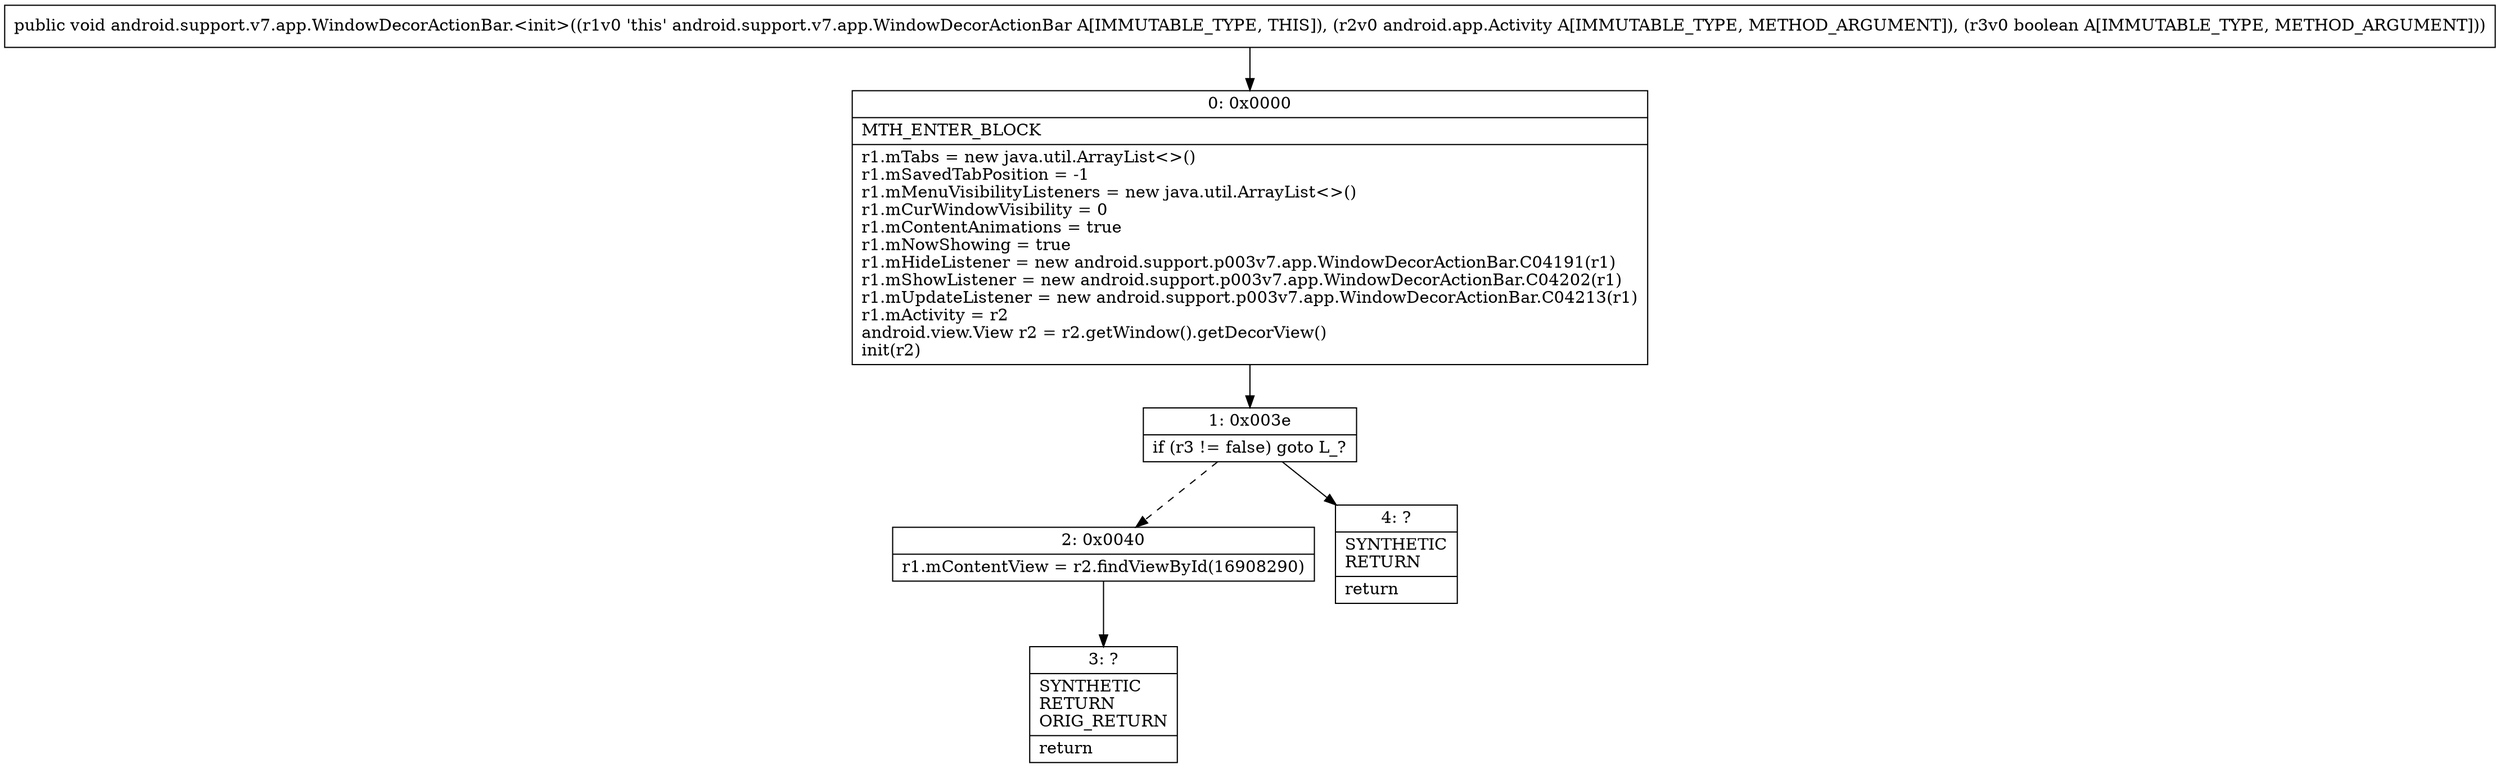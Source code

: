 digraph "CFG forandroid.support.v7.app.WindowDecorActionBar.\<init\>(Landroid\/app\/Activity;Z)V" {
Node_0 [shape=record,label="{0\:\ 0x0000|MTH_ENTER_BLOCK\l|r1.mTabs = new java.util.ArrayList\<\>()\lr1.mSavedTabPosition = \-1\lr1.mMenuVisibilityListeners = new java.util.ArrayList\<\>()\lr1.mCurWindowVisibility = 0\lr1.mContentAnimations = true\lr1.mNowShowing = true\lr1.mHideListener = new android.support.p003v7.app.WindowDecorActionBar.C04191(r1)\lr1.mShowListener = new android.support.p003v7.app.WindowDecorActionBar.C04202(r1)\lr1.mUpdateListener = new android.support.p003v7.app.WindowDecorActionBar.C04213(r1)\lr1.mActivity = r2\landroid.view.View r2 = r2.getWindow().getDecorView()\linit(r2)\l}"];
Node_1 [shape=record,label="{1\:\ 0x003e|if (r3 != false) goto L_?\l}"];
Node_2 [shape=record,label="{2\:\ 0x0040|r1.mContentView = r2.findViewById(16908290)\l}"];
Node_3 [shape=record,label="{3\:\ ?|SYNTHETIC\lRETURN\lORIG_RETURN\l|return\l}"];
Node_4 [shape=record,label="{4\:\ ?|SYNTHETIC\lRETURN\l|return\l}"];
MethodNode[shape=record,label="{public void android.support.v7.app.WindowDecorActionBar.\<init\>((r1v0 'this' android.support.v7.app.WindowDecorActionBar A[IMMUTABLE_TYPE, THIS]), (r2v0 android.app.Activity A[IMMUTABLE_TYPE, METHOD_ARGUMENT]), (r3v0 boolean A[IMMUTABLE_TYPE, METHOD_ARGUMENT])) }"];
MethodNode -> Node_0;
Node_0 -> Node_1;
Node_1 -> Node_2[style=dashed];
Node_1 -> Node_4;
Node_2 -> Node_3;
}

